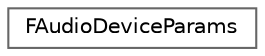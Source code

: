 digraph "Graphical Class Hierarchy"
{
 // INTERACTIVE_SVG=YES
 // LATEX_PDF_SIZE
  bgcolor="transparent";
  edge [fontname=Helvetica,fontsize=10,labelfontname=Helvetica,labelfontsize=10];
  node [fontname=Helvetica,fontsize=10,shape=box,height=0.2,width=0.4];
  rankdir="LR";
  Node0 [id="Node000000",label="FAudioDeviceParams",height=0.2,width=0.4,color="grey40", fillcolor="white", style="filled",URL="$d1/d60/structFAudioDeviceParams.html",tooltip=" "];
}
